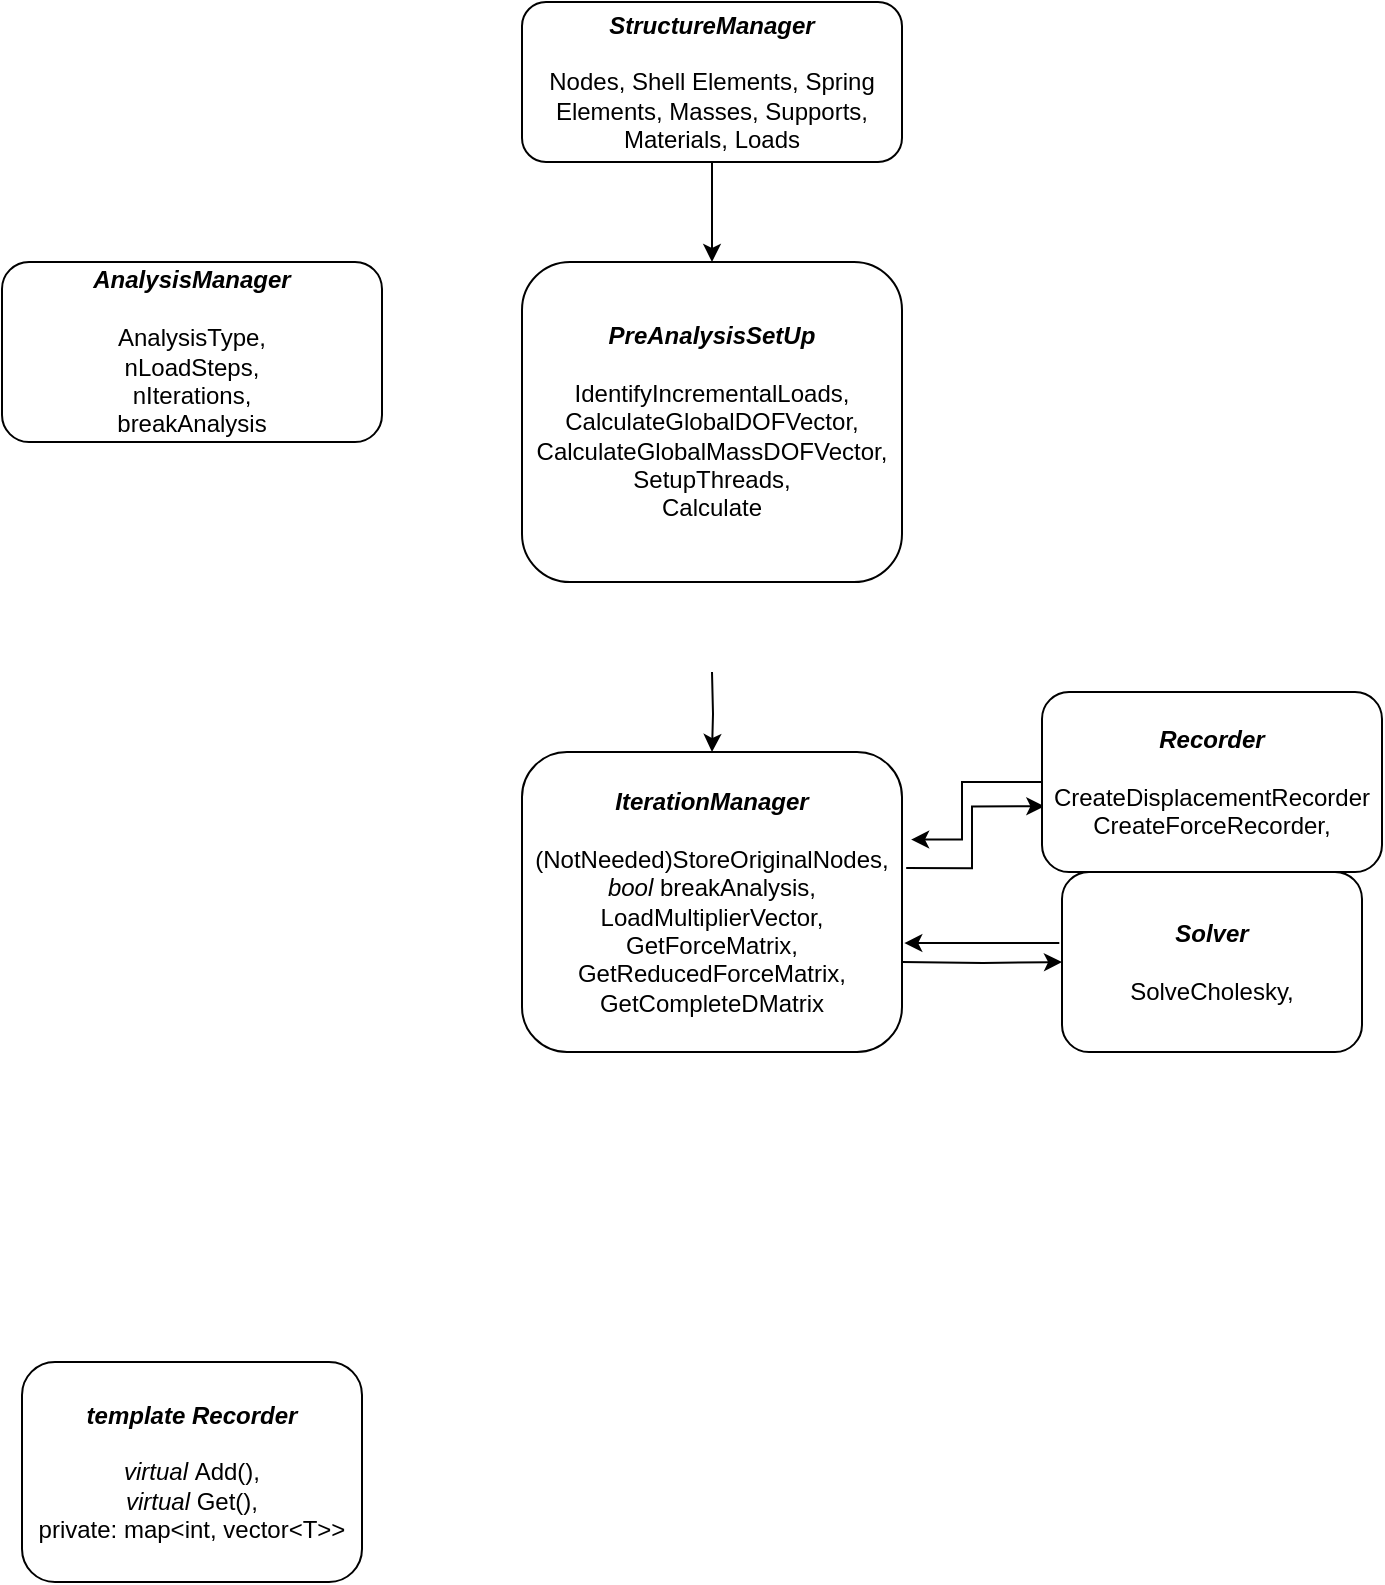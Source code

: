 <mxfile version="11.1.4" type="device"><diagram id="PinJZjhvExze7XuN0r7I" name="Page-1"><mxGraphModel dx="1422" dy="824" grid="1" gridSize="10" guides="1" tooltips="1" connect="1" arrows="1" fold="1" page="1" pageScale="1" pageWidth="850" pageHeight="1100" math="0" shadow="0"><root><mxCell id="0"/><mxCell id="1" parent="0"/><mxCell id="2M32uef0FzqFKEa9Hk7m-3" style="edgeStyle=orthogonalEdgeStyle;rounded=0;orthogonalLoop=1;jettySize=auto;html=1;" parent="1" source="2M32uef0FzqFKEa9Hk7m-1" edge="1"><mxGeometry relative="1" as="geometry"><mxPoint x="445" y="150" as="targetPoint"/></mxGeometry></mxCell><mxCell id="2M32uef0FzqFKEa9Hk7m-1" value="&lt;i&gt;&lt;b&gt;StructureManager&lt;/b&gt;&lt;br&gt;&lt;/i&gt;&lt;br&gt;Nodes, Shell Elements, Spring Elements, Masses, Supports, Materials, Loads" style="rounded=1;whiteSpace=wrap;html=1;" parent="1" vertex="1"><mxGeometry x="350" y="20" width="190" height="80" as="geometry"/></mxCell><mxCell id="5ryZNMTqQukAahHHPX6I-1" style="edgeStyle=orthogonalEdgeStyle;rounded=0;orthogonalLoop=1;jettySize=auto;html=1;" parent="1" target="5ryZNMTqQukAahHHPX6I-2" edge="1"><mxGeometry relative="1" as="geometry"><mxPoint x="445" y="405" as="targetPoint"/><mxPoint x="445" y="355" as="sourcePoint"/></mxGeometry></mxCell><mxCell id="2M32uef0FzqFKEa9Hk7m-4" value="&lt;i style=&quot;font-weight: bold&quot;&gt;PreAnalysisSetUp&lt;/i&gt;&lt;br&gt;&lt;br&gt;IdentifyIncrementalLoads, CalculateGlobalDOFVector, CalculateGlobalMassDOFVector,&lt;br&gt;SetupThreads,&lt;br&gt;Calculate" style="rounded=1;whiteSpace=wrap;html=1;" parent="1" vertex="1"><mxGeometry x="350" y="150" width="190" height="160" as="geometry"/></mxCell><mxCell id="5ryZNMTqQukAahHHPX6I-3" style="edgeStyle=orthogonalEdgeStyle;rounded=0;orthogonalLoop=1;jettySize=auto;html=1;" parent="1" target="5ryZNMTqQukAahHHPX6I-4" edge="1"><mxGeometry relative="1" as="geometry"><mxPoint x="630" y="440" as="targetPoint"/><mxPoint x="540" y="500" as="sourcePoint"/></mxGeometry></mxCell><mxCell id="5ryZNMTqQukAahHHPX6I-9" style="edgeStyle=orthogonalEdgeStyle;rounded=0;orthogonalLoop=1;jettySize=auto;html=1;entryX=0.007;entryY=0.635;entryDx=0;entryDy=0;exitX=1.011;exitY=0.387;exitDx=0;exitDy=0;exitPerimeter=0;entryPerimeter=0;" parent="1" source="5ryZNMTqQukAahHHPX6I-2" target="5ryZNMTqQukAahHHPX6I-7" edge="1"><mxGeometry relative="1" as="geometry"/></mxCell><mxCell id="5ryZNMTqQukAahHHPX6I-2" value="&lt;i style=&quot;font-weight: bold&quot;&gt;IterationManager&lt;/i&gt;&lt;br&gt;&lt;br&gt;(NotNeeded)StoreOriginalNodes,&lt;br&gt;&lt;i&gt;bool&lt;/i&gt;&amp;nbsp;breakAnalysis,&lt;br&gt;LoadMultiplierVector,&lt;br&gt;GetForceMatrix,&lt;br&gt;GetReducedForceMatrix,&lt;br&gt;GetCompleteDMatrix" style="rounded=1;whiteSpace=wrap;html=1;" parent="1" vertex="1"><mxGeometry x="350" y="395" width="190" height="150" as="geometry"/></mxCell><mxCell id="5ryZNMTqQukAahHHPX6I-6" style="edgeStyle=orthogonalEdgeStyle;rounded=0;orthogonalLoop=1;jettySize=auto;html=1;entryX=1.006;entryY=0.637;entryDx=0;entryDy=0;entryPerimeter=0;exitX=-0.009;exitY=0.394;exitDx=0;exitDy=0;exitPerimeter=0;" parent="1" source="5ryZNMTqQukAahHHPX6I-4" target="5ryZNMTqQukAahHHPX6I-2" edge="1"><mxGeometry relative="1" as="geometry"/></mxCell><mxCell id="5ryZNMTqQukAahHHPX6I-4" value="&lt;i style=&quot;font-weight: bold&quot;&gt;Solver&lt;/i&gt;&lt;br&gt;&lt;br&gt;SolveCholesky," style="rounded=1;whiteSpace=wrap;html=1;" parent="1" vertex="1"><mxGeometry x="620" y="455" width="150" height="90" as="geometry"/></mxCell><mxCell id="5ryZNMTqQukAahHHPX6I-8" style="edgeStyle=orthogonalEdgeStyle;rounded=0;orthogonalLoop=1;jettySize=auto;html=1;entryX=1.024;entryY=0.292;entryDx=0;entryDy=0;entryPerimeter=0;" parent="1" source="5ryZNMTqQukAahHHPX6I-7" target="5ryZNMTqQukAahHHPX6I-2" edge="1"><mxGeometry relative="1" as="geometry"><Array as="points"><mxPoint x="570" y="410"/><mxPoint x="570" y="439"/></Array></mxGeometry></mxCell><mxCell id="5ryZNMTqQukAahHHPX6I-7" value="&lt;i style=&quot;font-weight: bold&quot;&gt;Recorder&lt;/i&gt;&lt;br&gt;&lt;br&gt;CreateDisplacementRecorder&lt;br&gt;CreateForceRecorder," style="rounded=1;whiteSpace=wrap;html=1;" parent="1" vertex="1"><mxGeometry x="610" y="365" width="170" height="90" as="geometry"/></mxCell><mxCell id="5ryZNMTqQukAahHHPX6I-10" value="&lt;i style=&quot;font-weight: bold&quot;&gt;template Recorder&lt;/i&gt;&lt;br&gt;&lt;br&gt;&lt;i&gt;virtual&lt;/i&gt;&amp;nbsp;Add(),&lt;br&gt;&lt;i&gt;virtual&lt;/i&gt; Get(),&lt;br&gt;private: map&amp;lt;int, vector&amp;lt;T&amp;gt;&amp;gt;" style="rounded=1;whiteSpace=wrap;html=1;" parent="1" vertex="1"><mxGeometry x="100" y="700" width="170" height="110" as="geometry"/></mxCell><mxCell id="rTZ_dbldbJjMtnh9Yi-X-1" value="&lt;i style=&quot;font-weight: bold&quot;&gt;AnalysisManager&lt;/i&gt;&lt;br&gt;&lt;br&gt;AnalysisType,&lt;br&gt;nLoadSteps,&lt;br&gt;nIterations,&lt;br&gt;breakAnalysis" style="rounded=1;whiteSpace=wrap;html=1;" vertex="1" parent="1"><mxGeometry x="90" y="150" width="190" height="90" as="geometry"/></mxCell></root></mxGraphModel></diagram></mxfile>